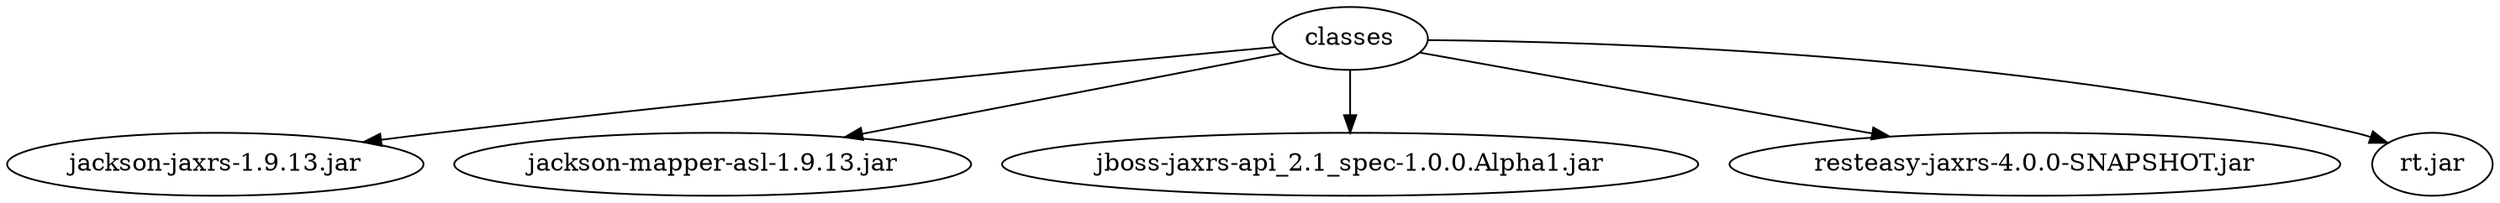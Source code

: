digraph "summary" {
  "classes"                                          -> "jackson-jaxrs-1.9.13.jar";
  "classes"                                          -> "jackson-mapper-asl-1.9.13.jar";
  "classes"                                          -> "jboss-jaxrs-api_2.1_spec-1.0.0.Alpha1.jar";
  "classes"                                          -> "resteasy-jaxrs-4.0.0-SNAPSHOT.jar";
  "classes"                                          -> "rt.jar";
}
